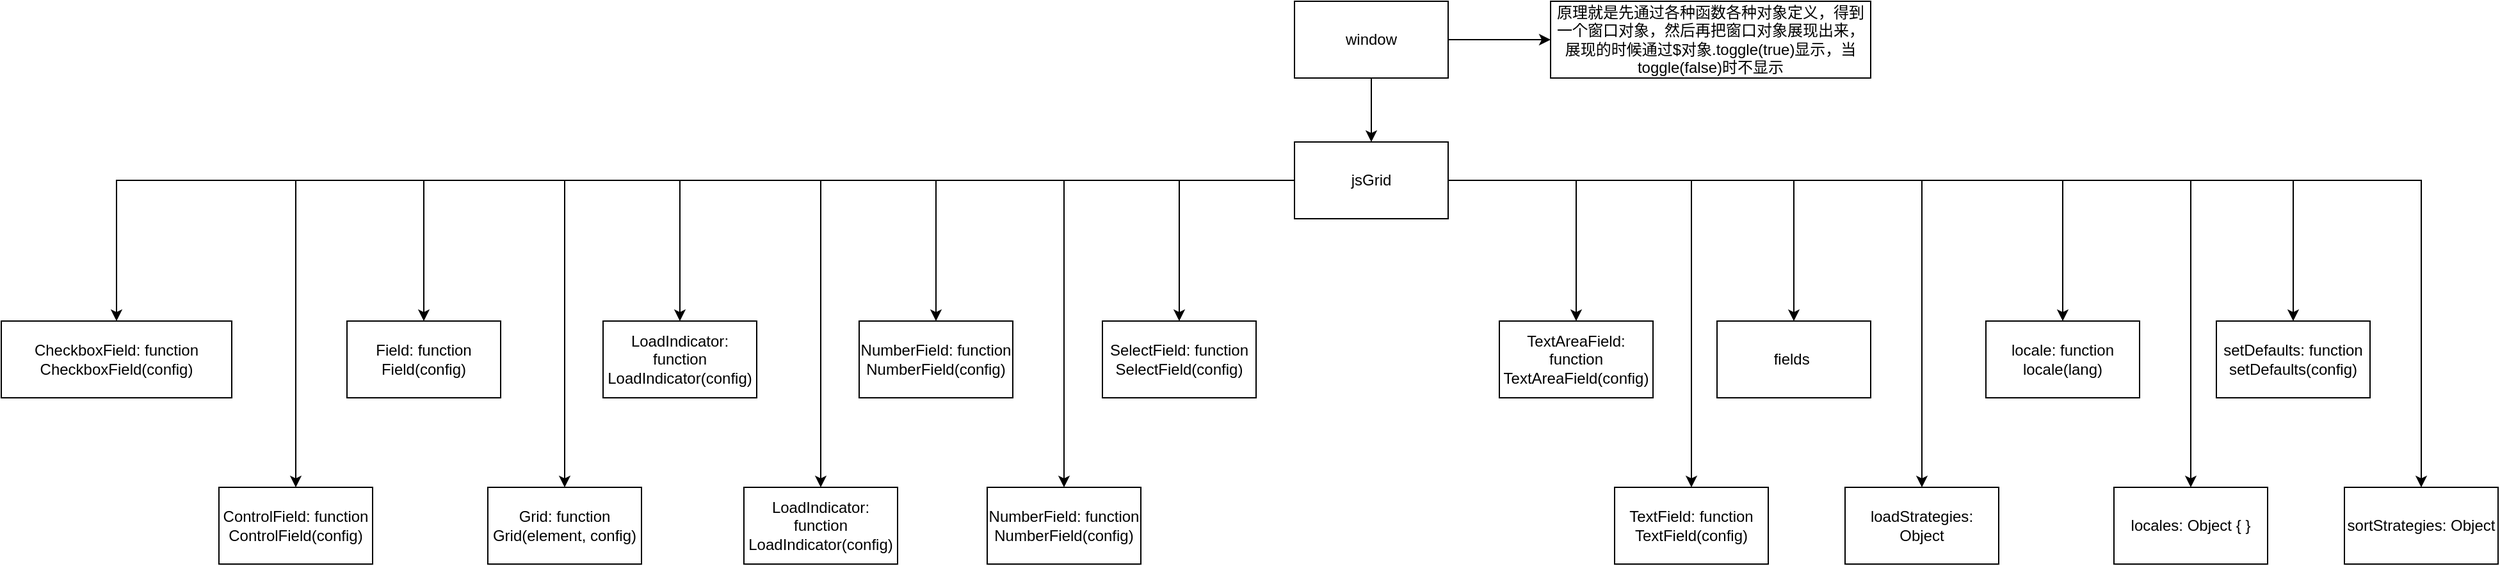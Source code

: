 <mxfile version="14.1.8" type="github">
  <diagram id="D52wYUwa7AdppvzgQ1sX" name="第 1 页">
    <mxGraphModel dx="1819" dy="563" grid="1" gridSize="10" guides="1" tooltips="1" connect="1" arrows="1" fold="1" page="1" pageScale="1" pageWidth="827" pageHeight="1169" math="0" shadow="0">
      <root>
        <mxCell id="0" />
        <mxCell id="1" parent="0" />
        <mxCell id="gMsHHSpNyxdrCpWEvyL_-3" value="" style="edgeStyle=orthogonalEdgeStyle;rounded=0;orthogonalLoop=1;jettySize=auto;html=1;" edge="1" parent="1" source="gMsHHSpNyxdrCpWEvyL_-1" target="gMsHHSpNyxdrCpWEvyL_-2">
          <mxGeometry relative="1" as="geometry" />
        </mxCell>
        <mxCell id="gMsHHSpNyxdrCpWEvyL_-40" value="" style="edgeStyle=orthogonalEdgeStyle;rounded=0;orthogonalLoop=1;jettySize=auto;html=1;" edge="1" parent="1" source="gMsHHSpNyxdrCpWEvyL_-1" target="gMsHHSpNyxdrCpWEvyL_-39">
          <mxGeometry relative="1" as="geometry" />
        </mxCell>
        <mxCell id="gMsHHSpNyxdrCpWEvyL_-1" value="window" style="rounded=0;whiteSpace=wrap;html=1;" vertex="1" parent="1">
          <mxGeometry x="340" y="120" width="120" height="60" as="geometry" />
        </mxCell>
        <mxCell id="gMsHHSpNyxdrCpWEvyL_-5" value="" style="edgeStyle=orthogonalEdgeStyle;rounded=0;orthogonalLoop=1;jettySize=auto;html=1;" edge="1" parent="1" source="gMsHHSpNyxdrCpWEvyL_-2" target="gMsHHSpNyxdrCpWEvyL_-4">
          <mxGeometry relative="1" as="geometry" />
        </mxCell>
        <mxCell id="gMsHHSpNyxdrCpWEvyL_-8" value="" style="edgeStyle=orthogonalEdgeStyle;rounded=0;orthogonalLoop=1;jettySize=auto;html=1;" edge="1" parent="1" source="gMsHHSpNyxdrCpWEvyL_-2" target="gMsHHSpNyxdrCpWEvyL_-7">
          <mxGeometry relative="1" as="geometry" />
        </mxCell>
        <mxCell id="gMsHHSpNyxdrCpWEvyL_-10" value="" style="edgeStyle=orthogonalEdgeStyle;rounded=0;orthogonalLoop=1;jettySize=auto;html=1;" edge="1" parent="1" source="gMsHHSpNyxdrCpWEvyL_-2" target="gMsHHSpNyxdrCpWEvyL_-9">
          <mxGeometry relative="1" as="geometry" />
        </mxCell>
        <mxCell id="gMsHHSpNyxdrCpWEvyL_-12" value="" style="edgeStyle=orthogonalEdgeStyle;rounded=0;orthogonalLoop=1;jettySize=auto;html=1;" edge="1" parent="1" source="gMsHHSpNyxdrCpWEvyL_-2" target="gMsHHSpNyxdrCpWEvyL_-11">
          <mxGeometry relative="1" as="geometry" />
        </mxCell>
        <mxCell id="gMsHHSpNyxdrCpWEvyL_-14" value="" style="edgeStyle=orthogonalEdgeStyle;rounded=0;orthogonalLoop=1;jettySize=auto;html=1;" edge="1" parent="1" source="gMsHHSpNyxdrCpWEvyL_-2" target="gMsHHSpNyxdrCpWEvyL_-13">
          <mxGeometry relative="1" as="geometry" />
        </mxCell>
        <mxCell id="gMsHHSpNyxdrCpWEvyL_-16" value="" style="edgeStyle=orthogonalEdgeStyle;rounded=0;orthogonalLoop=1;jettySize=auto;html=1;" edge="1" parent="1" source="gMsHHSpNyxdrCpWEvyL_-2" target="gMsHHSpNyxdrCpWEvyL_-15">
          <mxGeometry relative="1" as="geometry" />
        </mxCell>
        <mxCell id="gMsHHSpNyxdrCpWEvyL_-18" value="" style="edgeStyle=orthogonalEdgeStyle;rounded=0;orthogonalLoop=1;jettySize=auto;html=1;" edge="1" parent="1" source="gMsHHSpNyxdrCpWEvyL_-2" target="gMsHHSpNyxdrCpWEvyL_-17">
          <mxGeometry relative="1" as="geometry" />
        </mxCell>
        <mxCell id="gMsHHSpNyxdrCpWEvyL_-20" value="" style="edgeStyle=orthogonalEdgeStyle;rounded=0;orthogonalLoop=1;jettySize=auto;html=1;" edge="1" parent="1" source="gMsHHSpNyxdrCpWEvyL_-2" target="gMsHHSpNyxdrCpWEvyL_-19">
          <mxGeometry relative="1" as="geometry" />
        </mxCell>
        <mxCell id="gMsHHSpNyxdrCpWEvyL_-22" value="" style="edgeStyle=orthogonalEdgeStyle;rounded=0;orthogonalLoop=1;jettySize=auto;html=1;" edge="1" parent="1" source="gMsHHSpNyxdrCpWEvyL_-2" target="gMsHHSpNyxdrCpWEvyL_-21">
          <mxGeometry relative="1" as="geometry" />
        </mxCell>
        <mxCell id="gMsHHSpNyxdrCpWEvyL_-24" value="" style="edgeStyle=orthogonalEdgeStyle;rounded=0;orthogonalLoop=1;jettySize=auto;html=1;" edge="1" parent="1" source="gMsHHSpNyxdrCpWEvyL_-2" target="gMsHHSpNyxdrCpWEvyL_-23">
          <mxGeometry relative="1" as="geometry" />
        </mxCell>
        <mxCell id="gMsHHSpNyxdrCpWEvyL_-26" value="" style="edgeStyle=orthogonalEdgeStyle;rounded=0;orthogonalLoop=1;jettySize=auto;html=1;" edge="1" parent="1" source="gMsHHSpNyxdrCpWEvyL_-2" target="gMsHHSpNyxdrCpWEvyL_-25">
          <mxGeometry relative="1" as="geometry" />
        </mxCell>
        <mxCell id="gMsHHSpNyxdrCpWEvyL_-28" value="" style="edgeStyle=orthogonalEdgeStyle;rounded=0;orthogonalLoop=1;jettySize=auto;html=1;" edge="1" parent="1" source="gMsHHSpNyxdrCpWEvyL_-2" target="gMsHHSpNyxdrCpWEvyL_-27">
          <mxGeometry relative="1" as="geometry" />
        </mxCell>
        <mxCell id="gMsHHSpNyxdrCpWEvyL_-30" value="" style="edgeStyle=orthogonalEdgeStyle;rounded=0;orthogonalLoop=1;jettySize=auto;html=1;" edge="1" parent="1" source="gMsHHSpNyxdrCpWEvyL_-2" target="gMsHHSpNyxdrCpWEvyL_-29">
          <mxGeometry relative="1" as="geometry" />
        </mxCell>
        <mxCell id="gMsHHSpNyxdrCpWEvyL_-32" value="" style="edgeStyle=orthogonalEdgeStyle;rounded=0;orthogonalLoop=1;jettySize=auto;html=1;" edge="1" parent="1" source="gMsHHSpNyxdrCpWEvyL_-2" target="gMsHHSpNyxdrCpWEvyL_-31">
          <mxGeometry relative="1" as="geometry" />
        </mxCell>
        <mxCell id="gMsHHSpNyxdrCpWEvyL_-34" value="" style="edgeStyle=orthogonalEdgeStyle;rounded=0;orthogonalLoop=1;jettySize=auto;html=1;" edge="1" parent="1" source="gMsHHSpNyxdrCpWEvyL_-2" target="gMsHHSpNyxdrCpWEvyL_-33">
          <mxGeometry relative="1" as="geometry" />
        </mxCell>
        <mxCell id="gMsHHSpNyxdrCpWEvyL_-36" value="" style="edgeStyle=orthogonalEdgeStyle;rounded=0;orthogonalLoop=1;jettySize=auto;html=1;" edge="1" parent="1" source="gMsHHSpNyxdrCpWEvyL_-2" target="gMsHHSpNyxdrCpWEvyL_-35">
          <mxGeometry relative="1" as="geometry" />
        </mxCell>
        <mxCell id="gMsHHSpNyxdrCpWEvyL_-38" value="" style="edgeStyle=orthogonalEdgeStyle;rounded=0;orthogonalLoop=1;jettySize=auto;html=1;" edge="1" parent="1" source="gMsHHSpNyxdrCpWEvyL_-2" target="gMsHHSpNyxdrCpWEvyL_-37">
          <mxGeometry relative="1" as="geometry" />
        </mxCell>
        <mxCell id="gMsHHSpNyxdrCpWEvyL_-2" value="jsGrid" style="whiteSpace=wrap;html=1;rounded=0;" vertex="1" parent="1">
          <mxGeometry x="340" y="230" width="120" height="60" as="geometry" />
        </mxCell>
        <mxCell id="gMsHHSpNyxdrCpWEvyL_-4" value="&lt;span class=&quot;message-body-wrapper&quot;&gt;&lt;span class=&quot;message-flex-body&quot;&gt;&lt;span class=&quot;message-body devtools-monospace&quot;&gt;&lt;span class=&quot;object-label&quot;&gt;CheckboxField&lt;/span&gt;&lt;span class=&quot;object-delimiter&quot;&gt;: &lt;/span&gt;&lt;span class=&quot;objectBox objectBox-function&quot; dir=&quot;ltr&quot;&gt;&lt;span class=&quot;objectTitle&quot;&gt;function &lt;/span&gt;CheckboxField(&lt;span class=&quot;param&quot;&gt;config&lt;/span&gt;)&lt;/span&gt;&lt;/span&gt;&lt;/span&gt;&lt;/span&gt;" style="whiteSpace=wrap;html=1;rounded=0;" vertex="1" parent="1">
          <mxGeometry x="-670" y="370" width="180" height="60" as="geometry" />
        </mxCell>
        <mxCell id="gMsHHSpNyxdrCpWEvyL_-7" value="&lt;span class=&quot;message-body-wrapper&quot;&gt;&lt;span class=&quot;message-flex-body&quot;&gt;&lt;span class=&quot;message-body devtools-monospace&quot;&gt;&lt;span class=&quot;object-label&quot;&gt;ControlField&lt;/span&gt;&lt;span class=&quot;object-delimiter&quot;&gt;: &lt;/span&gt;&lt;span class=&quot;objectBox objectBox-function&quot; dir=&quot;ltr&quot;&gt;&lt;span class=&quot;objectTitle&quot;&gt;function &lt;/span&gt;ControlField(&lt;span class=&quot;param&quot;&gt;config&lt;/span&gt;)&lt;/span&gt;&lt;/span&gt;&lt;/span&gt;&lt;/span&gt;" style="whiteSpace=wrap;html=1;rounded=0;" vertex="1" parent="1">
          <mxGeometry x="-500" y="500" width="120" height="60" as="geometry" />
        </mxCell>
        <mxCell id="gMsHHSpNyxdrCpWEvyL_-9" value="&lt;span class=&quot;message-body-wrapper&quot;&gt;&lt;span class=&quot;message-flex-body&quot;&gt;&lt;span class=&quot;message-body devtools-monospace&quot;&gt;&lt;span class=&quot;object-label&quot;&gt;Field&lt;/span&gt;&lt;span class=&quot;object-delimiter&quot;&gt;: &lt;/span&gt;&lt;span class=&quot;objectBox objectBox-function&quot; dir=&quot;ltr&quot;&gt;&lt;span class=&quot;objectTitle&quot;&gt;function &lt;/span&gt;Field(&lt;span class=&quot;param&quot;&gt;config&lt;/span&gt;)&lt;/span&gt;&lt;/span&gt;&lt;/span&gt;&lt;/span&gt;" style="whiteSpace=wrap;html=1;rounded=0;" vertex="1" parent="1">
          <mxGeometry x="-400" y="370" width="120" height="60" as="geometry" />
        </mxCell>
        <mxCell id="gMsHHSpNyxdrCpWEvyL_-11" value="&lt;span class=&quot;message-body-wrapper&quot;&gt;&lt;span class=&quot;message-flex-body&quot;&gt;&lt;span class=&quot;message-body devtools-monospace&quot;&gt;&lt;span class=&quot;object-label&quot;&gt;Grid&lt;/span&gt;&lt;span class=&quot;object-delimiter&quot;&gt;: &lt;/span&gt;&lt;span class=&quot;objectBox objectBox-function&quot; dir=&quot;ltr&quot;&gt;&lt;span class=&quot;objectTitle&quot;&gt;function &lt;/span&gt;Grid(&lt;span class=&quot;param&quot;&gt;element&lt;/span&gt;&lt;span class=&quot;delimiter&quot;&gt;, &lt;/span&gt;&lt;span class=&quot;param&quot;&gt;config&lt;/span&gt;)&lt;/span&gt;&lt;/span&gt;&lt;/span&gt;&lt;/span&gt;" style="whiteSpace=wrap;html=1;rounded=0;" vertex="1" parent="1">
          <mxGeometry x="-290" y="500" width="120" height="60" as="geometry" />
        </mxCell>
        <mxCell id="gMsHHSpNyxdrCpWEvyL_-13" value="&lt;span class=&quot;message-body-wrapper&quot;&gt;&lt;span class=&quot;message-flex-body&quot;&gt;&lt;span class=&quot;message-body devtools-monospace&quot;&gt;&lt;span class=&quot;object-label&quot;&gt;LoadIndicator&lt;/span&gt;&lt;span class=&quot;object-delimiter&quot;&gt;: &lt;/span&gt;&lt;span class=&quot;objectBox objectBox-function&quot; dir=&quot;ltr&quot;&gt;&lt;span class=&quot;objectTitle&quot;&gt;function &lt;/span&gt;LoadIndicator(&lt;span class=&quot;param&quot;&gt;config&lt;/span&gt;)&lt;/span&gt;&lt;/span&gt;&lt;/span&gt;&lt;/span&gt;" style="whiteSpace=wrap;html=1;rounded=0;" vertex="1" parent="1">
          <mxGeometry x="-200" y="370" width="120" height="60" as="geometry" />
        </mxCell>
        <mxCell id="gMsHHSpNyxdrCpWEvyL_-15" value="&lt;span class=&quot;message-body-wrapper&quot;&gt;&lt;span class=&quot;message-flex-body&quot;&gt;&lt;span class=&quot;message-body devtools-monospace&quot;&gt;&lt;span class=&quot;object-label&quot;&gt;LoadIndicator&lt;/span&gt;&lt;span class=&quot;object-delimiter&quot;&gt;: &lt;/span&gt;&lt;span class=&quot;objectBox objectBox-function&quot; dir=&quot;ltr&quot;&gt;&lt;span class=&quot;objectTitle&quot;&gt;function &lt;/span&gt;LoadIndicator(&lt;span class=&quot;param&quot;&gt;config&lt;/span&gt;)&lt;/span&gt;&lt;/span&gt;&lt;/span&gt;&lt;/span&gt;" style="whiteSpace=wrap;html=1;rounded=0;" vertex="1" parent="1">
          <mxGeometry x="-90" y="500" width="120" height="60" as="geometry" />
        </mxCell>
        <mxCell id="gMsHHSpNyxdrCpWEvyL_-17" value="&lt;span class=&quot;message-body-wrapper&quot;&gt;&lt;span class=&quot;message-flex-body&quot;&gt;&lt;span class=&quot;message-body devtools-monospace&quot;&gt;&lt;span class=&quot;object-label&quot;&gt;NumberField&lt;/span&gt;&lt;span class=&quot;object-delimiter&quot;&gt;: &lt;/span&gt;&lt;span class=&quot;objectBox objectBox-function&quot; dir=&quot;ltr&quot;&gt;&lt;span class=&quot;objectTitle&quot;&gt;function &lt;/span&gt;NumberField(&lt;span class=&quot;param&quot;&gt;config&lt;/span&gt;)&lt;/span&gt;&lt;/span&gt;&lt;/span&gt;&lt;/span&gt;" style="whiteSpace=wrap;html=1;rounded=0;" vertex="1" parent="1">
          <mxGeometry y="370" width="120" height="60" as="geometry" />
        </mxCell>
        <mxCell id="gMsHHSpNyxdrCpWEvyL_-19" value="&lt;span class=&quot;message-body-wrapper&quot;&gt;&lt;span class=&quot;message-flex-body&quot;&gt;&lt;span class=&quot;message-body devtools-monospace&quot;&gt;&lt;span class=&quot;object-label&quot;&gt;NumberField&lt;/span&gt;&lt;span class=&quot;object-delimiter&quot;&gt;: &lt;/span&gt;&lt;span class=&quot;objectBox objectBox-function&quot; dir=&quot;ltr&quot;&gt;&lt;span class=&quot;objectTitle&quot;&gt;function &lt;/span&gt;NumberField(&lt;span class=&quot;param&quot;&gt;config&lt;/span&gt;)&lt;/span&gt;&lt;/span&gt;&lt;/span&gt;&lt;/span&gt;" style="whiteSpace=wrap;html=1;rounded=0;" vertex="1" parent="1">
          <mxGeometry x="100" y="500" width="120" height="60" as="geometry" />
        </mxCell>
        <mxCell id="gMsHHSpNyxdrCpWEvyL_-21" value="&lt;span class=&quot;message-body-wrapper&quot;&gt;&lt;span class=&quot;message-flex-body&quot;&gt;&lt;span class=&quot;message-body devtools-monospace&quot;&gt;&lt;span class=&quot;object-label&quot;&gt;SelectField&lt;/span&gt;&lt;span class=&quot;object-delimiter&quot;&gt;: &lt;/span&gt;&lt;span class=&quot;objectBox objectBox-function&quot; dir=&quot;ltr&quot;&gt;&lt;span class=&quot;objectTitle&quot;&gt;function &lt;/span&gt;SelectField(&lt;span class=&quot;param&quot;&gt;config&lt;/span&gt;)&lt;/span&gt;&lt;/span&gt;&lt;/span&gt;&lt;/span&gt;" style="whiteSpace=wrap;html=1;rounded=0;" vertex="1" parent="1">
          <mxGeometry x="190" y="370" width="120" height="60" as="geometry" />
        </mxCell>
        <mxCell id="gMsHHSpNyxdrCpWEvyL_-23" value="&lt;span class=&quot;message-body-wrapper&quot;&gt;&lt;span class=&quot;message-flex-body&quot;&gt;&lt;span class=&quot;message-body devtools-monospace&quot;&gt;&lt;span class=&quot;object-label&quot;&gt;TextAreaField&lt;/span&gt;&lt;span class=&quot;object-delimiter&quot;&gt;: &lt;/span&gt;&lt;span class=&quot;objectBox objectBox-function&quot; dir=&quot;ltr&quot;&gt;&lt;span class=&quot;objectTitle&quot;&gt;function &lt;/span&gt;TextAreaField(&lt;span class=&quot;param&quot;&gt;config&lt;/span&gt;)&lt;/span&gt;&lt;/span&gt;&lt;/span&gt;&lt;/span&gt;" style="whiteSpace=wrap;html=1;rounded=0;" vertex="1" parent="1">
          <mxGeometry x="500" y="370" width="120" height="60" as="geometry" />
        </mxCell>
        <mxCell id="gMsHHSpNyxdrCpWEvyL_-25" value="&lt;span class=&quot;message-body-wrapper&quot;&gt;&lt;span class=&quot;message-flex-body&quot;&gt;&lt;span class=&quot;message-body devtools-monospace&quot;&gt;&lt;span class=&quot;object-label&quot;&gt;TextField&lt;/span&gt;&lt;span class=&quot;object-delimiter&quot;&gt;: &lt;/span&gt;&lt;span class=&quot;objectBox objectBox-function&quot; dir=&quot;ltr&quot;&gt;&lt;span class=&quot;objectTitle&quot;&gt;function &lt;/span&gt;TextField(&lt;span class=&quot;param&quot;&gt;config&lt;/span&gt;)&lt;/span&gt;&lt;/span&gt;&lt;/span&gt;&lt;/span&gt;" style="whiteSpace=wrap;html=1;rounded=0;" vertex="1" parent="1">
          <mxGeometry x="590" y="500" width="120" height="60" as="geometry" />
        </mxCell>
        <mxCell id="gMsHHSpNyxdrCpWEvyL_-27" value="&lt;span class=&quot;message-body-wrapper&quot;&gt;&lt;span class=&quot;message-flex-body&quot;&gt;&lt;span class=&quot;message-body devtools-monospace&quot;&gt;&lt;span class=&quot;object-label&quot;&gt;fields&lt;/span&gt;&lt;span class=&quot;object-delimiter&quot;&gt;&amp;nbsp;&lt;/span&gt;&lt;span class=&quot;objectBox objectBox-object&quot;&gt;&lt;span class=&quot;objectTitle&quot;&gt;&lt;/span&gt;&lt;/span&gt;&lt;/span&gt;&lt;/span&gt;&lt;/span&gt;" style="whiteSpace=wrap;html=1;rounded=0;" vertex="1" parent="1">
          <mxGeometry x="670" y="370" width="120" height="60" as="geometry" />
        </mxCell>
        <mxCell id="gMsHHSpNyxdrCpWEvyL_-29" value="&lt;span class=&quot;message-body-wrapper&quot;&gt;&lt;span class=&quot;message-flex-body&quot;&gt;&lt;span class=&quot;message-body devtools-monospace&quot;&gt;&lt;span class=&quot;object-label&quot;&gt;loadStrategies&lt;/span&gt;&lt;span class=&quot;object-delimiter&quot;&gt;: &lt;/span&gt;&lt;span class=&quot;objectBox objectBox-object&quot;&gt;&lt;span class=&quot;objectTitle&quot;&gt;Object&lt;/span&gt;&lt;/span&gt;&lt;/span&gt;&lt;/span&gt;&lt;/span&gt;" style="whiteSpace=wrap;html=1;rounded=0;" vertex="1" parent="1">
          <mxGeometry x="770" y="500" width="120" height="60" as="geometry" />
        </mxCell>
        <mxCell id="gMsHHSpNyxdrCpWEvyL_-31" value="&lt;span class=&quot;message-body-wrapper&quot;&gt;&lt;span class=&quot;message-flex-body&quot;&gt;&lt;span class=&quot;message-body devtools-monospace&quot;&gt;&lt;span class=&quot;object-label&quot;&gt;locale&lt;/span&gt;&lt;span class=&quot;object-delimiter&quot;&gt;: &lt;/span&gt;&lt;span class=&quot;objectBox objectBox-function&quot; dir=&quot;ltr&quot;&gt;&lt;span class=&quot;objectTitle&quot;&gt;function &lt;/span&gt;locale(&lt;span class=&quot;param&quot;&gt;lang&lt;/span&gt;)&lt;/span&gt;&lt;/span&gt;&lt;/span&gt;&lt;/span&gt;" style="whiteSpace=wrap;html=1;rounded=0;" vertex="1" parent="1">
          <mxGeometry x="880" y="370" width="120" height="60" as="geometry" />
        </mxCell>
        <mxCell id="gMsHHSpNyxdrCpWEvyL_-33" value="&lt;span class=&quot;message-body-wrapper&quot;&gt;&lt;span class=&quot;message-flex-body&quot;&gt;&lt;span class=&quot;message-body devtools-monospace&quot;&gt;&lt;span class=&quot;object-label&quot;&gt;locales&lt;/span&gt;&lt;span class=&quot;object-delimiter&quot;&gt;: &lt;/span&gt;&lt;span class=&quot;objectBox objectBox-object&quot;&gt;&lt;span class=&quot;objectTitle&quot;&gt;Object&lt;/span&gt;&lt;span class=&quot;objectLeftBrace&quot;&gt; { &lt;/span&gt;&lt;span class=&quot;objectRightBrace&quot;&gt; }&lt;/span&gt;&lt;/span&gt;&lt;/span&gt;&lt;/span&gt;&lt;/span&gt;" style="whiteSpace=wrap;html=1;rounded=0;" vertex="1" parent="1">
          <mxGeometry x="980" y="500" width="120" height="60" as="geometry" />
        </mxCell>
        <mxCell id="gMsHHSpNyxdrCpWEvyL_-35" value="&lt;span class=&quot;message-body-wrapper&quot;&gt;&lt;span class=&quot;message-flex-body&quot;&gt;&lt;span class=&quot;message-body devtools-monospace&quot;&gt;&lt;span class=&quot;object-label&quot;&gt;setDefaults&lt;/span&gt;&lt;span class=&quot;object-delimiter&quot;&gt;: &lt;/span&gt;&lt;span class=&quot;objectBox objectBox-function&quot; dir=&quot;ltr&quot;&gt;&lt;span class=&quot;objectTitle&quot;&gt;function &lt;/span&gt;setDefaults(&lt;span class=&quot;param&quot;&gt;config&lt;/span&gt;)&lt;/span&gt;&lt;/span&gt;&lt;/span&gt;&lt;/span&gt;" style="whiteSpace=wrap;html=1;rounded=0;" vertex="1" parent="1">
          <mxGeometry x="1060" y="370" width="120" height="60" as="geometry" />
        </mxCell>
        <mxCell id="gMsHHSpNyxdrCpWEvyL_-37" value="&lt;span class=&quot;message-body-wrapper&quot;&gt;&lt;span class=&quot;message-flex-body&quot;&gt;&lt;span class=&quot;message-body devtools-monospace&quot;&gt;&lt;span class=&quot;object-label&quot;&gt;sortStrategies&lt;/span&gt;&lt;span class=&quot;object-delimiter&quot;&gt;: &lt;/span&gt;&lt;span class=&quot;objectBox objectBox-object&quot;&gt;&lt;span class=&quot;objectTitle&quot;&gt;Object&lt;/span&gt;&lt;span class=&quot;objectLeftBrace&quot;&gt;&lt;/span&gt;&lt;/span&gt;&lt;/span&gt;&lt;/span&gt;&lt;/span&gt;" style="whiteSpace=wrap;html=1;rounded=0;" vertex="1" parent="1">
          <mxGeometry x="1160" y="500" width="120" height="60" as="geometry" />
        </mxCell>
        <mxCell id="gMsHHSpNyxdrCpWEvyL_-39" value="原理就是先通过各种函数各种对象定义，得到一个窗口对象，然后再把窗口对象展现出来，展现的时候通过$对象.toggle(true)显示，当toggle(false)时不显示" style="whiteSpace=wrap;html=1;rounded=0;" vertex="1" parent="1">
          <mxGeometry x="540" y="120" width="250" height="60" as="geometry" />
        </mxCell>
      </root>
    </mxGraphModel>
  </diagram>
</mxfile>
